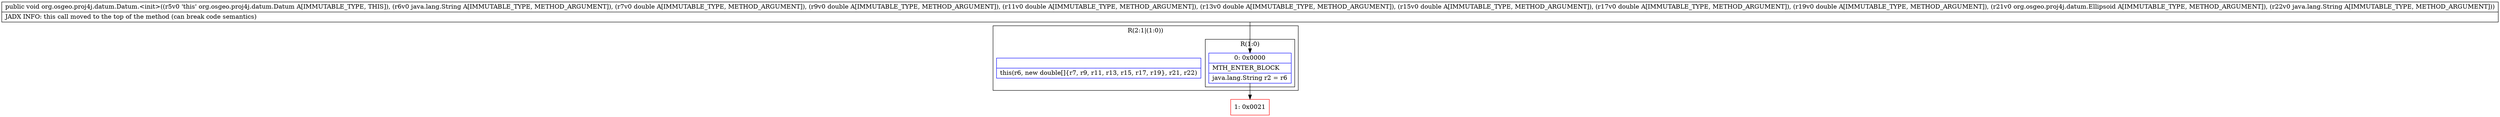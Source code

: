 digraph "CFG fororg.osgeo.proj4j.datum.Datum.\<init\>(Ljava\/lang\/String;DDDDDDDLorg\/osgeo\/proj4j\/datum\/Ellipsoid;Ljava\/lang\/String;)V" {
subgraph cluster_Region_1568841519 {
label = "R(2:1|(1:0))";
node [shape=record,color=blue];
Node_InsnContainer_1719343003 [shape=record,label="{|this(r6, new double[]\{r7, r9, r11, r13, r15, r17, r19\}, r21, r22)\l}"];
subgraph cluster_Region_1798423518 {
label = "R(1:0)";
node [shape=record,color=blue];
Node_0 [shape=record,label="{0\:\ 0x0000|MTH_ENTER_BLOCK\l|java.lang.String r2 = r6\l}"];
}
}
Node_1 [shape=record,color=red,label="{1\:\ 0x0021}"];
MethodNode[shape=record,label="{public void org.osgeo.proj4j.datum.Datum.\<init\>((r5v0 'this' org.osgeo.proj4j.datum.Datum A[IMMUTABLE_TYPE, THIS]), (r6v0 java.lang.String A[IMMUTABLE_TYPE, METHOD_ARGUMENT]), (r7v0 double A[IMMUTABLE_TYPE, METHOD_ARGUMENT]), (r9v0 double A[IMMUTABLE_TYPE, METHOD_ARGUMENT]), (r11v0 double A[IMMUTABLE_TYPE, METHOD_ARGUMENT]), (r13v0 double A[IMMUTABLE_TYPE, METHOD_ARGUMENT]), (r15v0 double A[IMMUTABLE_TYPE, METHOD_ARGUMENT]), (r17v0 double A[IMMUTABLE_TYPE, METHOD_ARGUMENT]), (r19v0 double A[IMMUTABLE_TYPE, METHOD_ARGUMENT]), (r21v0 org.osgeo.proj4j.datum.Ellipsoid A[IMMUTABLE_TYPE, METHOD_ARGUMENT]), (r22v0 java.lang.String A[IMMUTABLE_TYPE, METHOD_ARGUMENT]))  | JADX INFO: this call moved to the top of the method (can break code semantics)\l}"];
MethodNode -> Node_0;
Node_0 -> Node_1;
}

